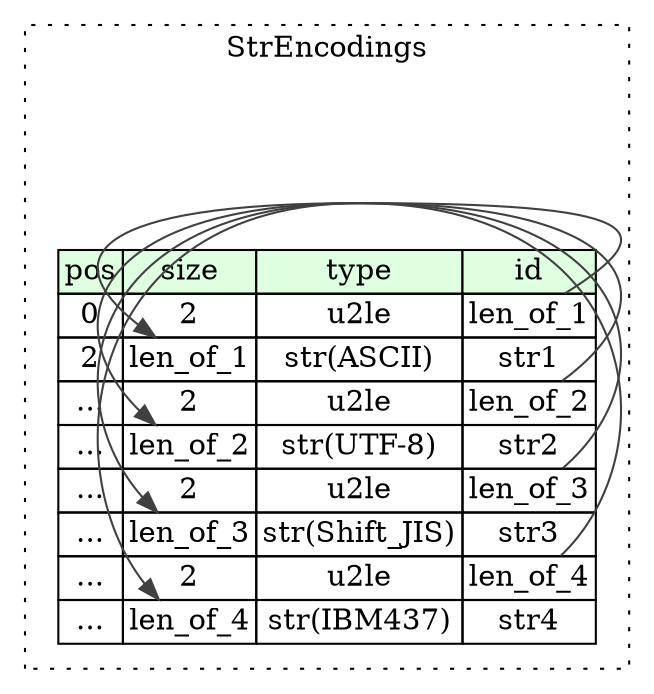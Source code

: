 digraph {
	rankdir=LR;
	node [shape=plaintext];
	subgraph cluster__str_encodings {
		label="StrEncodings";
		graph[style=dotted];

		str_encodings__seq [label=<<TABLE BORDER="0" CELLBORDER="1" CELLSPACING="0">
			<TR><TD BGCOLOR="#E0FFE0">pos</TD><TD BGCOLOR="#E0FFE0">size</TD><TD BGCOLOR="#E0FFE0">type</TD><TD BGCOLOR="#E0FFE0">id</TD></TR>
			<TR><TD PORT="len_of_1_pos">0</TD><TD PORT="len_of_1_size">2</TD><TD>u2le</TD><TD PORT="len_of_1_type">len_of_1</TD></TR>
			<TR><TD PORT="str1_pos">2</TD><TD PORT="str1_size">len_of_1</TD><TD>str(ASCII)</TD><TD PORT="str1_type">str1</TD></TR>
			<TR><TD PORT="len_of_2_pos">...</TD><TD PORT="len_of_2_size">2</TD><TD>u2le</TD><TD PORT="len_of_2_type">len_of_2</TD></TR>
			<TR><TD PORT="str2_pos">...</TD><TD PORT="str2_size">len_of_2</TD><TD>str(UTF-8)</TD><TD PORT="str2_type">str2</TD></TR>
			<TR><TD PORT="len_of_3_pos">...</TD><TD PORT="len_of_3_size">2</TD><TD>u2le</TD><TD PORT="len_of_3_type">len_of_3</TD></TR>
			<TR><TD PORT="str3_pos">...</TD><TD PORT="str3_size">len_of_3</TD><TD>str(Shift_JIS)</TD><TD PORT="str3_type">str3</TD></TR>
			<TR><TD PORT="len_of_4_pos">...</TD><TD PORT="len_of_4_size">2</TD><TD>u2le</TD><TD PORT="len_of_4_type">len_of_4</TD></TR>
			<TR><TD PORT="str4_pos">...</TD><TD PORT="str4_size">len_of_4</TD><TD>str(IBM437)</TD><TD PORT="str4_type">str4</TD></TR>
		</TABLE>>];
	}
	str_encodings__seq:len_of_1_type -> str_encodings__seq:str1_size [color="#404040"];
	str_encodings__seq:len_of_2_type -> str_encodings__seq:str2_size [color="#404040"];
	str_encodings__seq:len_of_3_type -> str_encodings__seq:str3_size [color="#404040"];
	str_encodings__seq:len_of_4_type -> str_encodings__seq:str4_size [color="#404040"];
}
